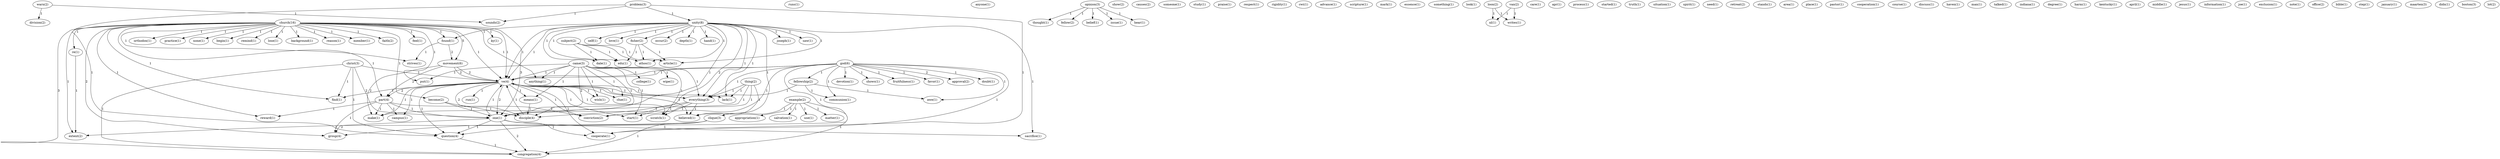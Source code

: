 digraph G {
  warn [ label="warn(2)" ];
  sounds [ label="sounds(2)" ];
  division [ label="division(2)" ];
  runs [ label="runs(1)" ];
  problem [ label="problem(3)" ];
  unity [ label="unity(8)" ];
  cooperate [ label="cooperate(1)" ];
  question [ label="question(4)" ];
  anyone [ label="anyone(1)" ];
  church [ label="church(16)" ];
  ky [ label="ky(1)" ];
  feel [ label="feel(1)" ];
  found [ label="found(1)" ];
  strives [ label="strives(1)" ];
  movement [ label="movement(6)" ];
  orthodox [ label="orthodox(1)" ];
  become [ label="become(2)" ];
  ve [ label="ve(1)" ];
  practice [ label="practice(1)" ];
  none [ label="none(1)" ];
  begin [ label="begin(1)" ];
  remind [ label="remind(1)" ];
  anything [ label="anything(1)" ];
  put [ label="put(1)" ];
  lose [ label="lose(1)" ];
  part [ label="part(4)" ];
  re [ label="re(1)" ];
  background [ label="background(1)" ];
  reward [ label="reward(1)" ];
  reason [ label="reason(1)" ];
  member [ label="member(1)" ];
  extent [ label="extent(2)" ];
  one [ label="one(1)" ];
  faith [ label="faith(2)" ];
  group [ label="group(4)" ];
  find [ label="find(1)" ];
  congregation [ label="congregation(4)" ];
  ve [ label="ve(4)" ];
  opinion [ label="opinion(3)" ];
  thought [ label="thought(1)" ];
  fellow [ label="fellow(2)" ];
  belief [ label="belief(1)" ];
  issue [ label="issue(1)" ];
  hear [ label="hear(1)" ];
  example [ label="example(2)" ];
  clique [ label="clique(3)" ];
  use [ label="use(1)" ];
  matter [ label="matter(1)" ];
  appropriation [ label="appropriation(1)" ];
  salvation [ label="salvation(1)" ];
  show [ label="show(2)" ];
  causes [ label="causes(2)" ];
  someone [ label="someone(1)" ];
  study [ label="study(1)" ];
  praise [ label="praise(1)" ];
  thing [ label="thing(2)" ];
  lack [ label="lack(1)" ];
  everything [ label="everything(3)" ];
  believed [ label="believed(1)" ];
  make [ label="make(1)" ];
  conviction [ label="conviction(2)" ];
  respect [ label="respect(1)" ];
  rigidity [ label="rigidity(1)" ];
  joseph [ label="joseph(1)" ];
  saw [ label="saw(1)" ];
  fisher [ label="fisher(2)" ];
  self [ label="self(1)" ];
  article [ label="article(1)" ];
  dale [ label="dale(1)" ];
  love [ label="love(1)" ];
  occur [ label="occur(2)" ];
  depth [ label="depth(1)" ];
  hand [ label="hand(1)" ];
  athos [ label="athos(1)" ];
  edu [ label="edu(1)" ];
  sacrifice [ label="sacrifice(1)" ];
  cwi [ label="cwi(1)" ];
  god [ label="god(6)" ];
  approval [ label="approval(2)" ];
  doubt [ label="doubt(1)" ];
  devotion [ label="devotion(1)" ];
  fellowship [ label="fellowship(2)" ];
  shows [ label="shows(1)" ];
  awe [ label="awe(1)" ];
  fruitfulness [ label="fruitfulness(1)" ];
  communion [ label="communion(1)" ];
  favor [ label="favor(1)" ];
  advance [ label="advance(1)" ];
  scripture [ label="scripture(1)" ];
  mark [ label="mark(1)" ];
  subject [ label="subject(2)" ];
  essence [ label="essence(1)" ];
  disciple [ label="disciple(4)" ];
  something [ label="something(1)" ];
  means [ label="means(1)" ];
  wish [ label="wish(1)" ];
  clue [ label="clue(1)" ];
  scratch [ label="scratch(1)" ];
  campus [ label="campus(1)" ];
  run [ label="run(1)" ];
  start [ label="start(1)" ];
  look [ label="look(1)" ];
  loon [ label="loon(2)" ];
  nl [ label="nl(1)" ];
  writes [ label="writes(1)" ];
  care [ label="care(1)" ];
  christ [ label="christ(3)" ];
  apr [ label="apr(1)" ];
  van [ label="van(2)" ];
  process [ label="process(1)" ];
  came [ label="came(3)" ];
  college [ label="college(1)" ];
  wipe [ label="wipe(1)" ];
  started [ label="started(1)" ];
  truth [ label="truth(1)" ];
  situation [ label="situation(1)" ];
  spirit [ label="spirit(1)" ];
  need [ label="need(1)" ];
  retreat [ label="retreat(2)" ];
  stands [ label="stands(1)" ];
  area [ label="area(1)" ];
  place [ label="place(1)" ];
  pastor [ label="pastor(1)" ];
  cooperation [ label="cooperation(1)" ];
  course [ label="course(1)" ];
  discuss [ label="discuss(1)" ];
  haven [ label="haven(1)" ];
  man [ label="man(1)" ];
  talked [ label="talked(1)" ];
  indiana [ label="indiana(1)" ];
  degree [ label="degree(1)" ];
  harm [ label="harm(1)" ];
  kentucky [ label="kentucky(1)" ];
  april [ label="april(1)" ];
  middle [ label="middle(1)" ];
  jesus [ label="jesus(1)" ];
  information [ label="information(1)" ];
  joe [ label="joe(1)" ];
  exclusion [ label="exclusion(1)" ];
  note [ label="note(1)" ];
  office [ label="office(2)" ];
  bible [ label="bible(1)" ];
  step [ label="step(1)" ];
  january [ label="january(1)" ];
  maarten [ label="maarten(3)" ];
  didn [ label="didn(1)" ];
  boston [ label="boston(3)" ];
  lot [ label="lot(2)" ];
  warn -> sounds [ label="1" ];
  warn -> division [ label="1" ];
  problem -> unity [ label="1" ];
  problem -> sounds [ label="1" ];
  problem -> cooperate [ label="1" ];
  problem -> question [ label="1" ];
  church -> ky [ label="1" ];
  church -> feel [ label="1" ];
  church -> found [ label="1" ];
  church -> strives [ label="1" ];
  church -> movement [ label="5" ];
  church -> orthodox [ label="1" ];
  church -> become [ label="1" ];
  church -> ve [ label="1" ];
  church -> practice [ label="1" ];
  church -> none [ label="1" ];
  church -> begin [ label="1" ];
  church -> remind [ label="1" ];
  church -> anything [ label="1" ];
  church -> put [ label="1" ];
  church -> lose [ label="1" ];
  church -> part [ label="1" ];
  church -> re [ label="1" ];
  church -> background [ label="1" ];
  church -> reward [ label="1" ];
  church -> reason [ label="1" ];
  church -> member [ label="1" ];
  church -> extent [ label="1" ];
  church -> one [ label="3" ];
  church -> faith [ label="1" ];
  church -> group [ label="2" ];
  church -> find [ label="1" ];
  church -> congregation [ label="3" ];
  church -> ve [ label="1" ];
  opinion -> thought [ label="1" ];
  opinion -> fellow [ label="1" ];
  opinion -> belief [ label="1" ];
  opinion -> issue [ label="1" ];
  opinion -> hear [ label="1" ];
  example -> clique [ label="1" ];
  example -> use [ label="1" ];
  example -> matter [ label="1" ];
  example -> appropriation [ label="1" ];
  example -> salvation [ label="1" ];
  example -> congregation [ label="1" ];
  clique -> extent [ label="1" ];
  clique -> group [ label="1" ];
  clique -> congregation [ label="1" ];
  thing -> lack [ label="1" ];
  thing -> everything [ label="1" ];
  thing -> believed [ label="1" ];
  thing -> make [ label="1" ];
  thing -> conviction [ label="1" ];
  unity -> found [ label="1" ];
  unity -> joseph [ label="1" ];
  unity -> saw [ label="1" ];
  unity -> fisher [ label="1" ];
  unity -> self [ label="1" ];
  unity -> article [ label="1" ];
  unity -> dale [ label="1" ];
  unity -> ve [ label="1" ];
  unity -> love [ label="1" ];
  unity -> occur [ label="1" ];
  unity -> depth [ label="1" ];
  unity -> hand [ label="1" ];
  unity -> athos [ label="1" ];
  unity -> lack [ label="1" ];
  unity -> edu [ label="1" ];
  unity -> everything [ label="1" ];
  unity -> believed [ label="1" ];
  unity -> conviction [ label="2" ];
  unity -> one [ label="1" ];
  unity -> sacrifice [ label="1" ];
  unity -> ve [ label="1" ];
  found -> strives [ label="1" ];
  found -> movement [ label="2" ];
  god -> approval [ label="2" ];
  god -> ve [ label="1" ];
  god -> doubt [ label="1" ];
  god -> devotion [ label="1" ];
  god -> fellowship [ label="1" ];
  god -> shows [ label="1" ];
  god -> everything [ label="1" ];
  god -> awe [ label="1" ];
  god -> fruitfulness [ label="1" ];
  god -> one [ label="1" ];
  god -> communion [ label="1" ];
  god -> cooperate [ label="1" ];
  god -> question [ label="1" ];
  god -> favor [ label="1" ];
  god -> ve [ label="1" ];
  movement -> ve [ label="2" ];
  movement -> part [ label="2" ];
  movement -> make [ label="2" ];
  movement -> ve [ label="2" ];
  fisher -> article [ label="1" ];
  fisher -> athos [ label="1" ];
  fisher -> edu [ label="1" ];
  subject -> article [ label="1" ];
  subject -> dale [ label="1" ];
  subject -> athos [ label="1" ];
  subject -> edu [ label="1" ];
  become -> one [ label="1" ];
  become -> disciple [ label="1" ];
  ve -> means [ label="1" ];
  ve -> lack [ label="1" ];
  ve -> wish [ label="1" ];
  ve -> clue [ label="1" ];
  ve -> everything [ label="1" ];
  ve -> believed [ label="1" ];
  ve -> part [ label="2" ];
  ve -> make [ label="1" ];
  ve -> conviction [ label="1" ];
  ve -> one [ label="2" ];
  ve -> scratch [ label="1" ];
  ve -> cooperate [ label="1" ];
  ve -> campus [ label="1" ];
  ve -> disciple [ label="2" ];
  ve -> question [ label="1" ];
  ve -> run [ label="1" ];
  ve -> start [ label="1" ];
  ve -> find [ label="1" ];
  loon -> nl [ label="1" ];
  loon -> writes [ label="1" ];
  christ -> one [ label="2" ];
  christ -> question [ label="1" ];
  christ -> find [ label="1" ];
  christ -> congregation [ label="1" ];
  christ -> ve [ label="1" ];
  van -> nl [ label="1" ];
  van -> writes [ label="1" ];
  came -> means [ label="1" ];
  came -> wish [ label="1" ];
  came -> clue [ label="1" ];
  came -> college [ label="1" ];
  came -> anything [ label="1" ];
  came -> put [ label="1" ];
  came -> everything [ label="1" ];
  came -> wipe [ label="1" ];
  came -> one [ label="1" ];
  came -> scratch [ label="1" ];
  came -> disciple [ label="2" ];
  came -> start [ label="1" ];
  came -> ve [ label="1" ];
  means -> disciple [ label="1" ];
  fellowship -> everything [ label="1" ];
  fellowship -> awe [ label="1" ];
  fellowship -> communion [ label="1" ];
  everything -> believed [ label="1" ];
  everything -> scratch [ label="1" ];
  everything -> disciple [ label="1" ];
  everything -> start [ label="1" ];
  everything -> ve [ label="1" ];
  part -> make [ label="1" ];
  part -> conviction [ label="2" ];
  part -> reward [ label="1" ];
  part -> one [ label="1" ];
  part -> group [ label="1" ];
  part -> campus [ label="1" ];
  re -> extent [ label="1" ];
  one -> cooperate [ label="1" ];
  one -> group [ label="2" ];
  one -> sacrifice [ label="1" ];
  one -> question [ label="1" ];
  one -> congregation [ label="2" ];
  one -> ve [ label="1" ];
  disciple -> ve [ label="1" ];
  question -> congregation [ label="1" ];
}

